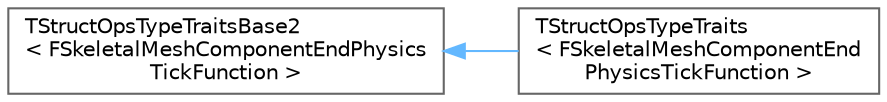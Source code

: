 digraph "Graphical Class Hierarchy"
{
 // INTERACTIVE_SVG=YES
 // LATEX_PDF_SIZE
  bgcolor="transparent";
  edge [fontname=Helvetica,fontsize=10,labelfontname=Helvetica,labelfontsize=10];
  node [fontname=Helvetica,fontsize=10,shape=box,height=0.2,width=0.4];
  rankdir="LR";
  Node0 [id="Node000000",label="TStructOpsTypeTraitsBase2\l\< FSkeletalMeshComponentEndPhysics\lTickFunction \>",height=0.2,width=0.4,color="grey40", fillcolor="white", style="filled",URL="$d9/df0/structTStructOpsTypeTraitsBase2.html",tooltip=" "];
  Node0 -> Node1 [id="edge8715_Node000000_Node000001",dir="back",color="steelblue1",style="solid",tooltip=" "];
  Node1 [id="Node000001",label="TStructOpsTypeTraits\l\< FSkeletalMeshComponentEnd\lPhysicsTickFunction \>",height=0.2,width=0.4,color="grey40", fillcolor="white", style="filled",URL="$d2/d28/structTStructOpsTypeTraits_3_01FSkeletalMeshComponentEndPhysicsTickFunction_01_4.html",tooltip="Tick function that does post physics work on skeletal mesh component."];
}
